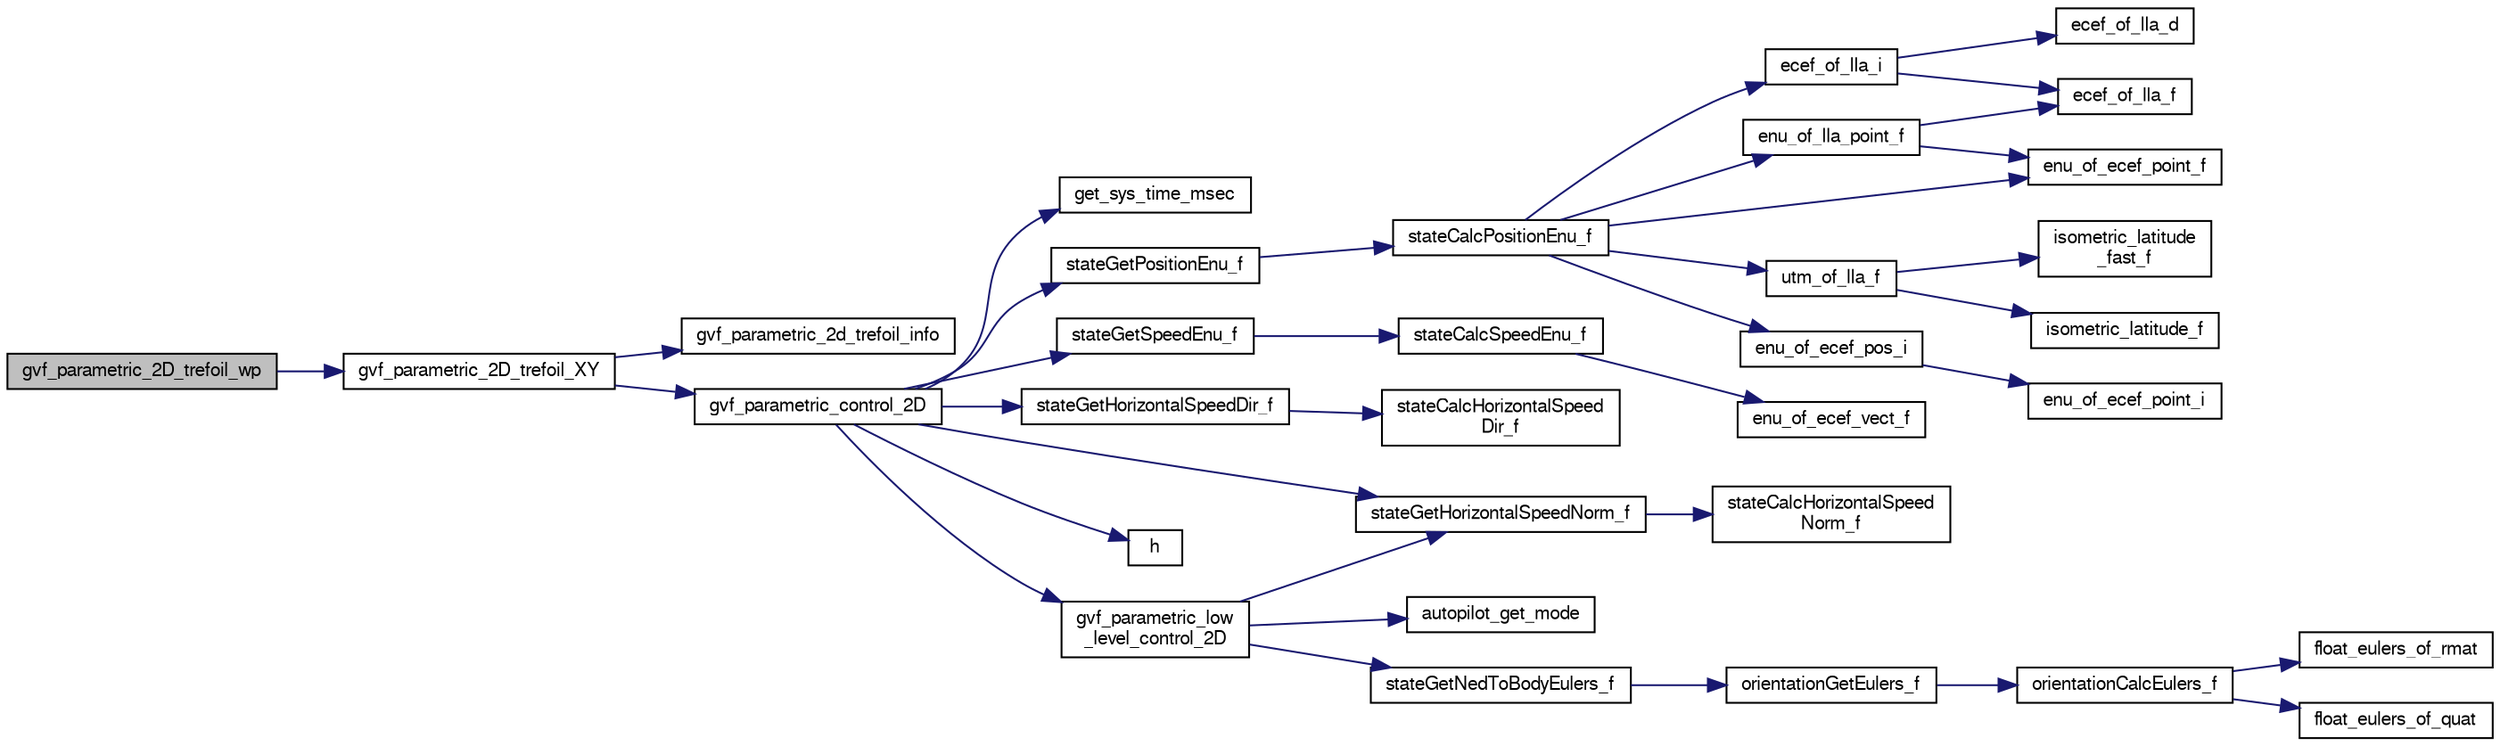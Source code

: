 digraph "gvf_parametric_2D_trefoil_wp"
{
  edge [fontname="FreeSans",fontsize="10",labelfontname="FreeSans",labelfontsize="10"];
  node [fontname="FreeSans",fontsize="10",shape=record];
  rankdir="LR";
  Node1 [label="gvf_parametric_2D_trefoil_wp",height=0.2,width=0.4,color="black", fillcolor="grey75", style="filled", fontcolor="black"];
  Node1 -> Node2 [color="midnightblue",fontsize="10",style="solid",fontname="FreeSans"];
  Node2 [label="gvf_parametric_2D_trefoil_XY",height=0.2,width=0.4,color="black", fillcolor="white", style="filled",URL="$gvf__parametric_8cpp.html#a765959a904d98d301870cafb1e315ffe",tooltip="2D TRAJECTORIES "];
  Node2 -> Node3 [color="midnightblue",fontsize="10",style="solid",fontname="FreeSans"];
  Node3 [label="gvf_parametric_2d_trefoil_info",height=0.2,width=0.4,color="black", fillcolor="white", style="filled",URL="$gvf__parametric__2d__trefoil_8c.html#a1bd04ff33fc033fa1232f05faa7205c2"];
  Node2 -> Node4 [color="midnightblue",fontsize="10",style="solid",fontname="FreeSans"];
  Node4 [label="gvf_parametric_control_2D",height=0.2,width=0.4,color="black", fillcolor="white", style="filled",URL="$gvf__parametric_8cpp.html#ab6d452179529bf1f9dff945332a71f92"];
  Node4 -> Node5 [color="midnightblue",fontsize="10",style="solid",fontname="FreeSans"];
  Node5 [label="get_sys_time_msec",height=0.2,width=0.4,color="black", fillcolor="white", style="filled",URL="$chibios_2mcu__periph_2sys__time__arch_8c.html#ad3cb294b0d1d74dfb511534b36a17960",tooltip="Get the time in milliseconds since startup. "];
  Node4 -> Node6 [color="midnightblue",fontsize="10",style="solid",fontname="FreeSans"];
  Node6 [label="stateGetPositionEnu_f",height=0.2,width=0.4,color="black", fillcolor="white", style="filled",URL="$group__state__position.html#ga545d479db45e1a9711e59736b6d1309b",tooltip="Get position in local ENU coordinates (float). "];
  Node6 -> Node7 [color="midnightblue",fontsize="10",style="solid",fontname="FreeSans"];
  Node7 [label="stateCalcPositionEnu_f",height=0.2,width=0.4,color="black", fillcolor="white", style="filled",URL="$group__state__position.html#ga718066acd9581365ca5c2aacb29130fd"];
  Node7 -> Node8 [color="midnightblue",fontsize="10",style="solid",fontname="FreeSans"];
  Node8 [label="enu_of_ecef_point_f",height=0.2,width=0.4,color="black", fillcolor="white", style="filled",URL="$pprz__geodetic__float_8c.html#a2a82ebdce90a3e41d54f72c5e787fcd0"];
  Node7 -> Node9 [color="midnightblue",fontsize="10",style="solid",fontname="FreeSans"];
  Node9 [label="enu_of_ecef_pos_i",height=0.2,width=0.4,color="black", fillcolor="white", style="filled",URL="$group__math__geodetic__int.html#ga710a45725431766f0a003ba93cb58a11",tooltip="Convert a ECEF position to local ENU. "];
  Node9 -> Node10 [color="midnightblue",fontsize="10",style="solid",fontname="FreeSans"];
  Node10 [label="enu_of_ecef_point_i",height=0.2,width=0.4,color="black", fillcolor="white", style="filled",URL="$group__math__geodetic__int.html#ga85bcbfc73a43b120465422ec55647573",tooltip="Convert a point from ECEF to local ENU. "];
  Node7 -> Node11 [color="midnightblue",fontsize="10",style="solid",fontname="FreeSans"];
  Node11 [label="enu_of_lla_point_f",height=0.2,width=0.4,color="black", fillcolor="white", style="filled",URL="$pprz__geodetic__float_8c.html#ab8d5cb7292ea74802e7a94e265c0703a"];
  Node11 -> Node12 [color="midnightblue",fontsize="10",style="solid",fontname="FreeSans"];
  Node12 [label="ecef_of_lla_f",height=0.2,width=0.4,color="black", fillcolor="white", style="filled",URL="$pprz__geodetic__float_8c.html#a65bc5ba8b61d014ca659035759cc001c"];
  Node11 -> Node8 [color="midnightblue",fontsize="10",style="solid",fontname="FreeSans"];
  Node7 -> Node13 [color="midnightblue",fontsize="10",style="solid",fontname="FreeSans"];
  Node13 [label="ecef_of_lla_i",height=0.2,width=0.4,color="black", fillcolor="white", style="filled",URL="$group__math__geodetic__int.html#ga386f7bf340618bf1454ca2a3b5086100",tooltip="Convert a LLA to ECEF. "];
  Node13 -> Node12 [color="midnightblue",fontsize="10",style="solid",fontname="FreeSans"];
  Node13 -> Node14 [color="midnightblue",fontsize="10",style="solid",fontname="FreeSans"];
  Node14 [label="ecef_of_lla_d",height=0.2,width=0.4,color="black", fillcolor="white", style="filled",URL="$group__math__geodetic__double.html#gae6608c48696daebf3382f08e655028d9"];
  Node7 -> Node15 [color="midnightblue",fontsize="10",style="solid",fontname="FreeSans"];
  Node15 [label="utm_of_lla_f",height=0.2,width=0.4,color="black", fillcolor="white", style="filled",URL="$pprz__geodetic__float_8c.html#af99d4775df518f30b741b49c26eceedd"];
  Node15 -> Node16 [color="midnightblue",fontsize="10",style="solid",fontname="FreeSans"];
  Node16 [label="isometric_latitude_f",height=0.2,width=0.4,color="black", fillcolor="white", style="filled",URL="$pprz__geodetic__float_8c.html#a25c5bd31de0ea0d0caf14a0d217ad3ea"];
  Node15 -> Node17 [color="midnightblue",fontsize="10",style="solid",fontname="FreeSans"];
  Node17 [label="isometric_latitude\l_fast_f",height=0.2,width=0.4,color="black", fillcolor="white", style="filled",URL="$pprz__geodetic__float_8c.html#a21ea1b369f7d4abd984fb89c488dde24"];
  Node4 -> Node18 [color="midnightblue",fontsize="10",style="solid",fontname="FreeSans"];
  Node18 [label="stateGetHorizontalSpeedNorm_f",height=0.2,width=0.4,color="black", fillcolor="white", style="filled",URL="$group__state__velocity.html#ga1396b84069296dc0353f25281a472c08",tooltip="Get norm of horizontal ground speed (float). "];
  Node18 -> Node19 [color="midnightblue",fontsize="10",style="solid",fontname="FreeSans"];
  Node19 [label="stateCalcHorizontalSpeed\lNorm_f",height=0.2,width=0.4,color="black", fillcolor="white", style="filled",URL="$group__state__velocity.html#ga990849172b82f2e3bc1ab9da2395c9c4"];
  Node4 -> Node20 [color="midnightblue",fontsize="10",style="solid",fontname="FreeSans"];
  Node20 [label="stateGetSpeedEnu_f",height=0.2,width=0.4,color="black", fillcolor="white", style="filled",URL="$group__state__velocity.html#ga8e7f86fe83bd1b767f9c5016ed245822",tooltip="Get ground speed in local ENU coordinates (float). "];
  Node20 -> Node21 [color="midnightblue",fontsize="10",style="solid",fontname="FreeSans"];
  Node21 [label="stateCalcSpeedEnu_f",height=0.2,width=0.4,color="black", fillcolor="white", style="filled",URL="$group__state__velocity.html#ga2f7eff6a1ac5d75adf7f70803be06483"];
  Node21 -> Node22 [color="midnightblue",fontsize="10",style="solid",fontname="FreeSans"];
  Node22 [label="enu_of_ecef_vect_f",height=0.2,width=0.4,color="black", fillcolor="white", style="filled",URL="$pprz__geodetic__float_8c.html#ac44c5ea35811dcd7f50fb3741d0c12ad"];
  Node4 -> Node23 [color="midnightblue",fontsize="10",style="solid",fontname="FreeSans"];
  Node23 [label="stateGetHorizontalSpeedDir_f",height=0.2,width=0.4,color="black", fillcolor="white", style="filled",URL="$group__state__velocity.html#ga6f8b83126a235daea584aa9ce97f7fac",tooltip="Get dir of horizontal ground speed (float). "];
  Node23 -> Node24 [color="midnightblue",fontsize="10",style="solid",fontname="FreeSans"];
  Node24 [label="stateCalcHorizontalSpeed\lDir_f",height=0.2,width=0.4,color="black", fillcolor="white", style="filled",URL="$group__state__velocity.html#gad9b7b6ea39d5a4ee3e824f97204c4bb5"];
  Node4 -> Node25 [color="midnightblue",fontsize="10",style="solid",fontname="FreeSans"];
  Node25 [label="h",height=0.2,width=0.4,color="black", fillcolor="white", style="filled",URL="$UKF__Wind__Estimator_8c.html#a1b540e52aff26922bc43ff126fa35270"];
  Node4 -> Node26 [color="midnightblue",fontsize="10",style="solid",fontname="FreeSans"];
  Node26 [label="gvf_parametric_low\l_level_control_2D",height=0.2,width=0.4,color="black", fillcolor="white", style="filled",URL="$gvf__parametric__low__level__control_8c.html#af1fb4568d132561faadeccc3fd030192"];
  Node26 -> Node27 [color="midnightblue",fontsize="10",style="solid",fontname="FreeSans"];
  Node27 [label="autopilot_get_mode",height=0.2,width=0.4,color="black", fillcolor="white", style="filled",URL="$autopilot_8c.html#a23af2ac2d4bcb9b71c869a409de61cc4",tooltip="get autopilot mode "];
  Node26 -> Node28 [color="midnightblue",fontsize="10",style="solid",fontname="FreeSans"];
  Node28 [label="stateGetNedToBodyEulers_f",height=0.2,width=0.4,color="black", fillcolor="white", style="filled",URL="$group__state__attitude.html#ga9a5e6bac6e7d78e1b33430e73344615b",tooltip="Get vehicle body attitude euler angles (float). "];
  Node28 -> Node29 [color="midnightblue",fontsize="10",style="solid",fontname="FreeSans"];
  Node29 [label="orientationGetEulers_f",height=0.2,width=0.4,color="black", fillcolor="white", style="filled",URL="$group__math__orientation__representation.html#gaaae3838d0b45682d48257d5dbfff3030",tooltip="Get vehicle body attitude euler angles (float). "];
  Node29 -> Node30 [color="midnightblue",fontsize="10",style="solid",fontname="FreeSans"];
  Node30 [label="orientationCalcEulers_f",height=0.2,width=0.4,color="black", fillcolor="white", style="filled",URL="$group__math__orientation__representation.html#ga8b8bf1c74adb971f399f0dd4f84d9388"];
  Node30 -> Node31 [color="midnightblue",fontsize="10",style="solid",fontname="FreeSans"];
  Node31 [label="float_eulers_of_rmat",height=0.2,width=0.4,color="black", fillcolor="white", style="filled",URL="$group__math__algebra__float.html#gac568e7074d2732d1237f80898c1dfb76"];
  Node30 -> Node32 [color="midnightblue",fontsize="10",style="solid",fontname="FreeSans"];
  Node32 [label="float_eulers_of_quat",height=0.2,width=0.4,color="black", fillcolor="white", style="filled",URL="$group__math__algebra__float.html#gacd48accfe6eaac320b0d651d894e1db8",tooltip="euler rotation &#39;ZYX&#39; "];
  Node26 -> Node18 [color="midnightblue",fontsize="10",style="solid",fontname="FreeSans"];
}
